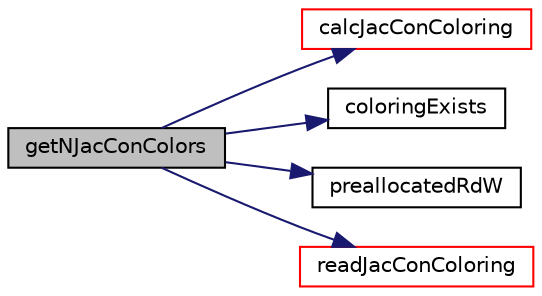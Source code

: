 digraph "getNJacConColors"
{
  bgcolor="transparent";
  edge [fontname="Helvetica",fontsize="10",labelfontname="Helvetica",labelfontsize="10"];
  node [fontname="Helvetica",fontsize="10",shape=record];
  rankdir="LR";
  Node256 [label="getNJacConColors",height=0.2,width=0.4,color="black", fillcolor="grey75", style="filled", fontcolor="black"];
  Node256 -> Node257 [color="midnightblue",fontsize="10",style="solid",fontname="Helvetica"];
  Node257 [label="calcJacConColoring",height=0.2,width=0.4,color="red",URL="$classFoam_1_1DAJacCon.html#a3b9b543bfab2dbda82af01317a9f2ab8",tooltip="compute graph coloring for Jacobian connectivity matrix "];
  Node256 -> Node266 [color="midnightblue",fontsize="10",style="solid",fontname="Helvetica"];
  Node266 [label="coloringExists",height=0.2,width=0.4,color="black",URL="$classFoam_1_1DAJacCon.html#a859e1760cb9e9565d66bbc93ddfd1d95",tooltip="whether the coloring file exists "];
  Node256 -> Node267 [color="midnightblue",fontsize="10",style="solid",fontname="Helvetica"];
  Node267 [label="preallocatedRdW",height=0.2,width=0.4,color="black",URL="$classFoam_1_1DAJacCon.html#a23e1ec311a5493e171f57460550bc5f3",tooltip="preallocate dRdW matrix using the preallocVec "];
  Node256 -> Node268 [color="midnightblue",fontsize="10",style="solid",fontname="Helvetica"];
  Node268 [label="readJacConColoring",height=0.2,width=0.4,color="red",URL="$classFoam_1_1DAJacCon.html#ac468336a825acf06f527883fc9bd63f7",tooltip="read colors for JacCon "];
}
